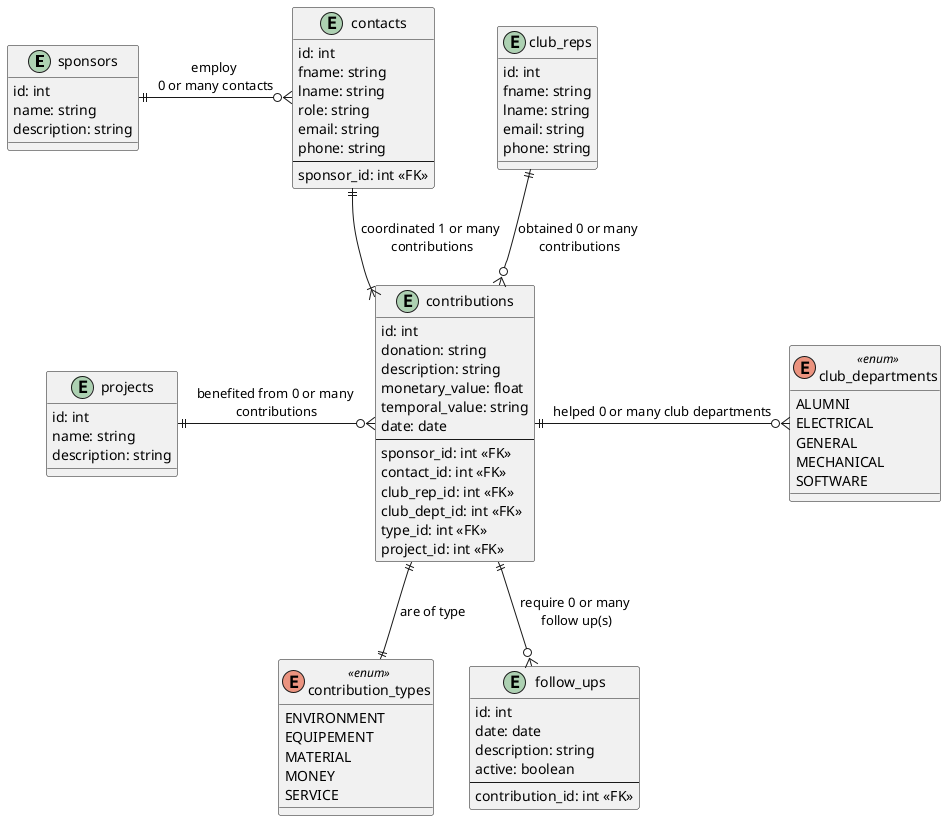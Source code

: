 @startuml
entity sponsors {
    id: int
    name: string
    description: string
}

entity contacts {
    id: int
    fname: string
    lname: string
    role: string
    email: string
    phone: string
    --
    sponsor_id: int <<FK>>
}

entity club_reps {
    id: int
    fname: string
    lname: string
    email: string
    phone: string
}

entity contributions {
    id: int
    donation: string
    description: string
    monetary_value: float
    temporal_value: string
    date: date
    --
    sponsor_id: int <<FK>>
    contact_id: int <<FK>>
    club_rep_id: int <<FK>>
    club_dept_id: int <<FK>>
    type_id: int <<FK>>
    project_id: int <<FK>>
}

enum contribution_types <<enum>> {
    ENVIRONMENT
    EQUIPEMENT
    MATERIAL
    MONEY
    SERVICE
}

entity follow_ups {
    id: int
    date: date
    description: string
    active: boolean
    --
    contribution_id: int <<FK>>
}

entity projects {
    id: int
    name: string
    description: string
}

enum club_departments <<enum>> {
    ALUMNI
    ELECTRICAL
    GENERAL
    MECHANICAL
    SOFTWARE
}

sponsors ||-r--o{ contacts : "employ \n0 or many contacts"
contacts ||-d-|{ contributions : "coordinated 1 or many \ncontributions"
club_reps ||-d-o{ contributions : "obtained 0 or many \ncontributions"

projects ||-r-o{ contributions : "benefited from 0 or many \ncontributions"
club_departments }o-l-|| contributions : "helped 0 or many club departments"

contributions ||-d-|| contribution_types : "are of type"
contributions ||-d-o{ follow_ups : "require 0 or many \nfollow up(s)"

@enduml
